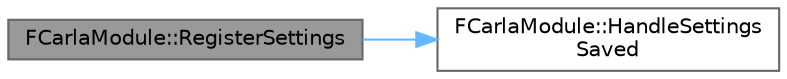 digraph "FCarlaModule::RegisterSettings"
{
 // INTERACTIVE_SVG=YES
 // LATEX_PDF_SIZE
  bgcolor="transparent";
  edge [fontname=Helvetica,fontsize=10,labelfontname=Helvetica,labelfontsize=10];
  node [fontname=Helvetica,fontsize=10,shape=box,height=0.2,width=0.4];
  rankdir="LR";
  Node1 [id="Node000001",label="FCarlaModule::RegisterSettings",height=0.2,width=0.4,color="gray40", fillcolor="grey60", style="filled", fontcolor="black",tooltip=" "];
  Node1 -> Node2 [id="edge1_Node000001_Node000002",color="steelblue1",style="solid",tooltip=" "];
  Node2 [id="Node000002",label="FCarlaModule::HandleSettings\lSaved",height=0.2,width=0.4,color="grey40", fillcolor="white", style="filled",URL="$d5/da1/classFCarlaModule.html#ad9a4db640b955eadbaf375d73cd36ecf",tooltip=" "];
}
